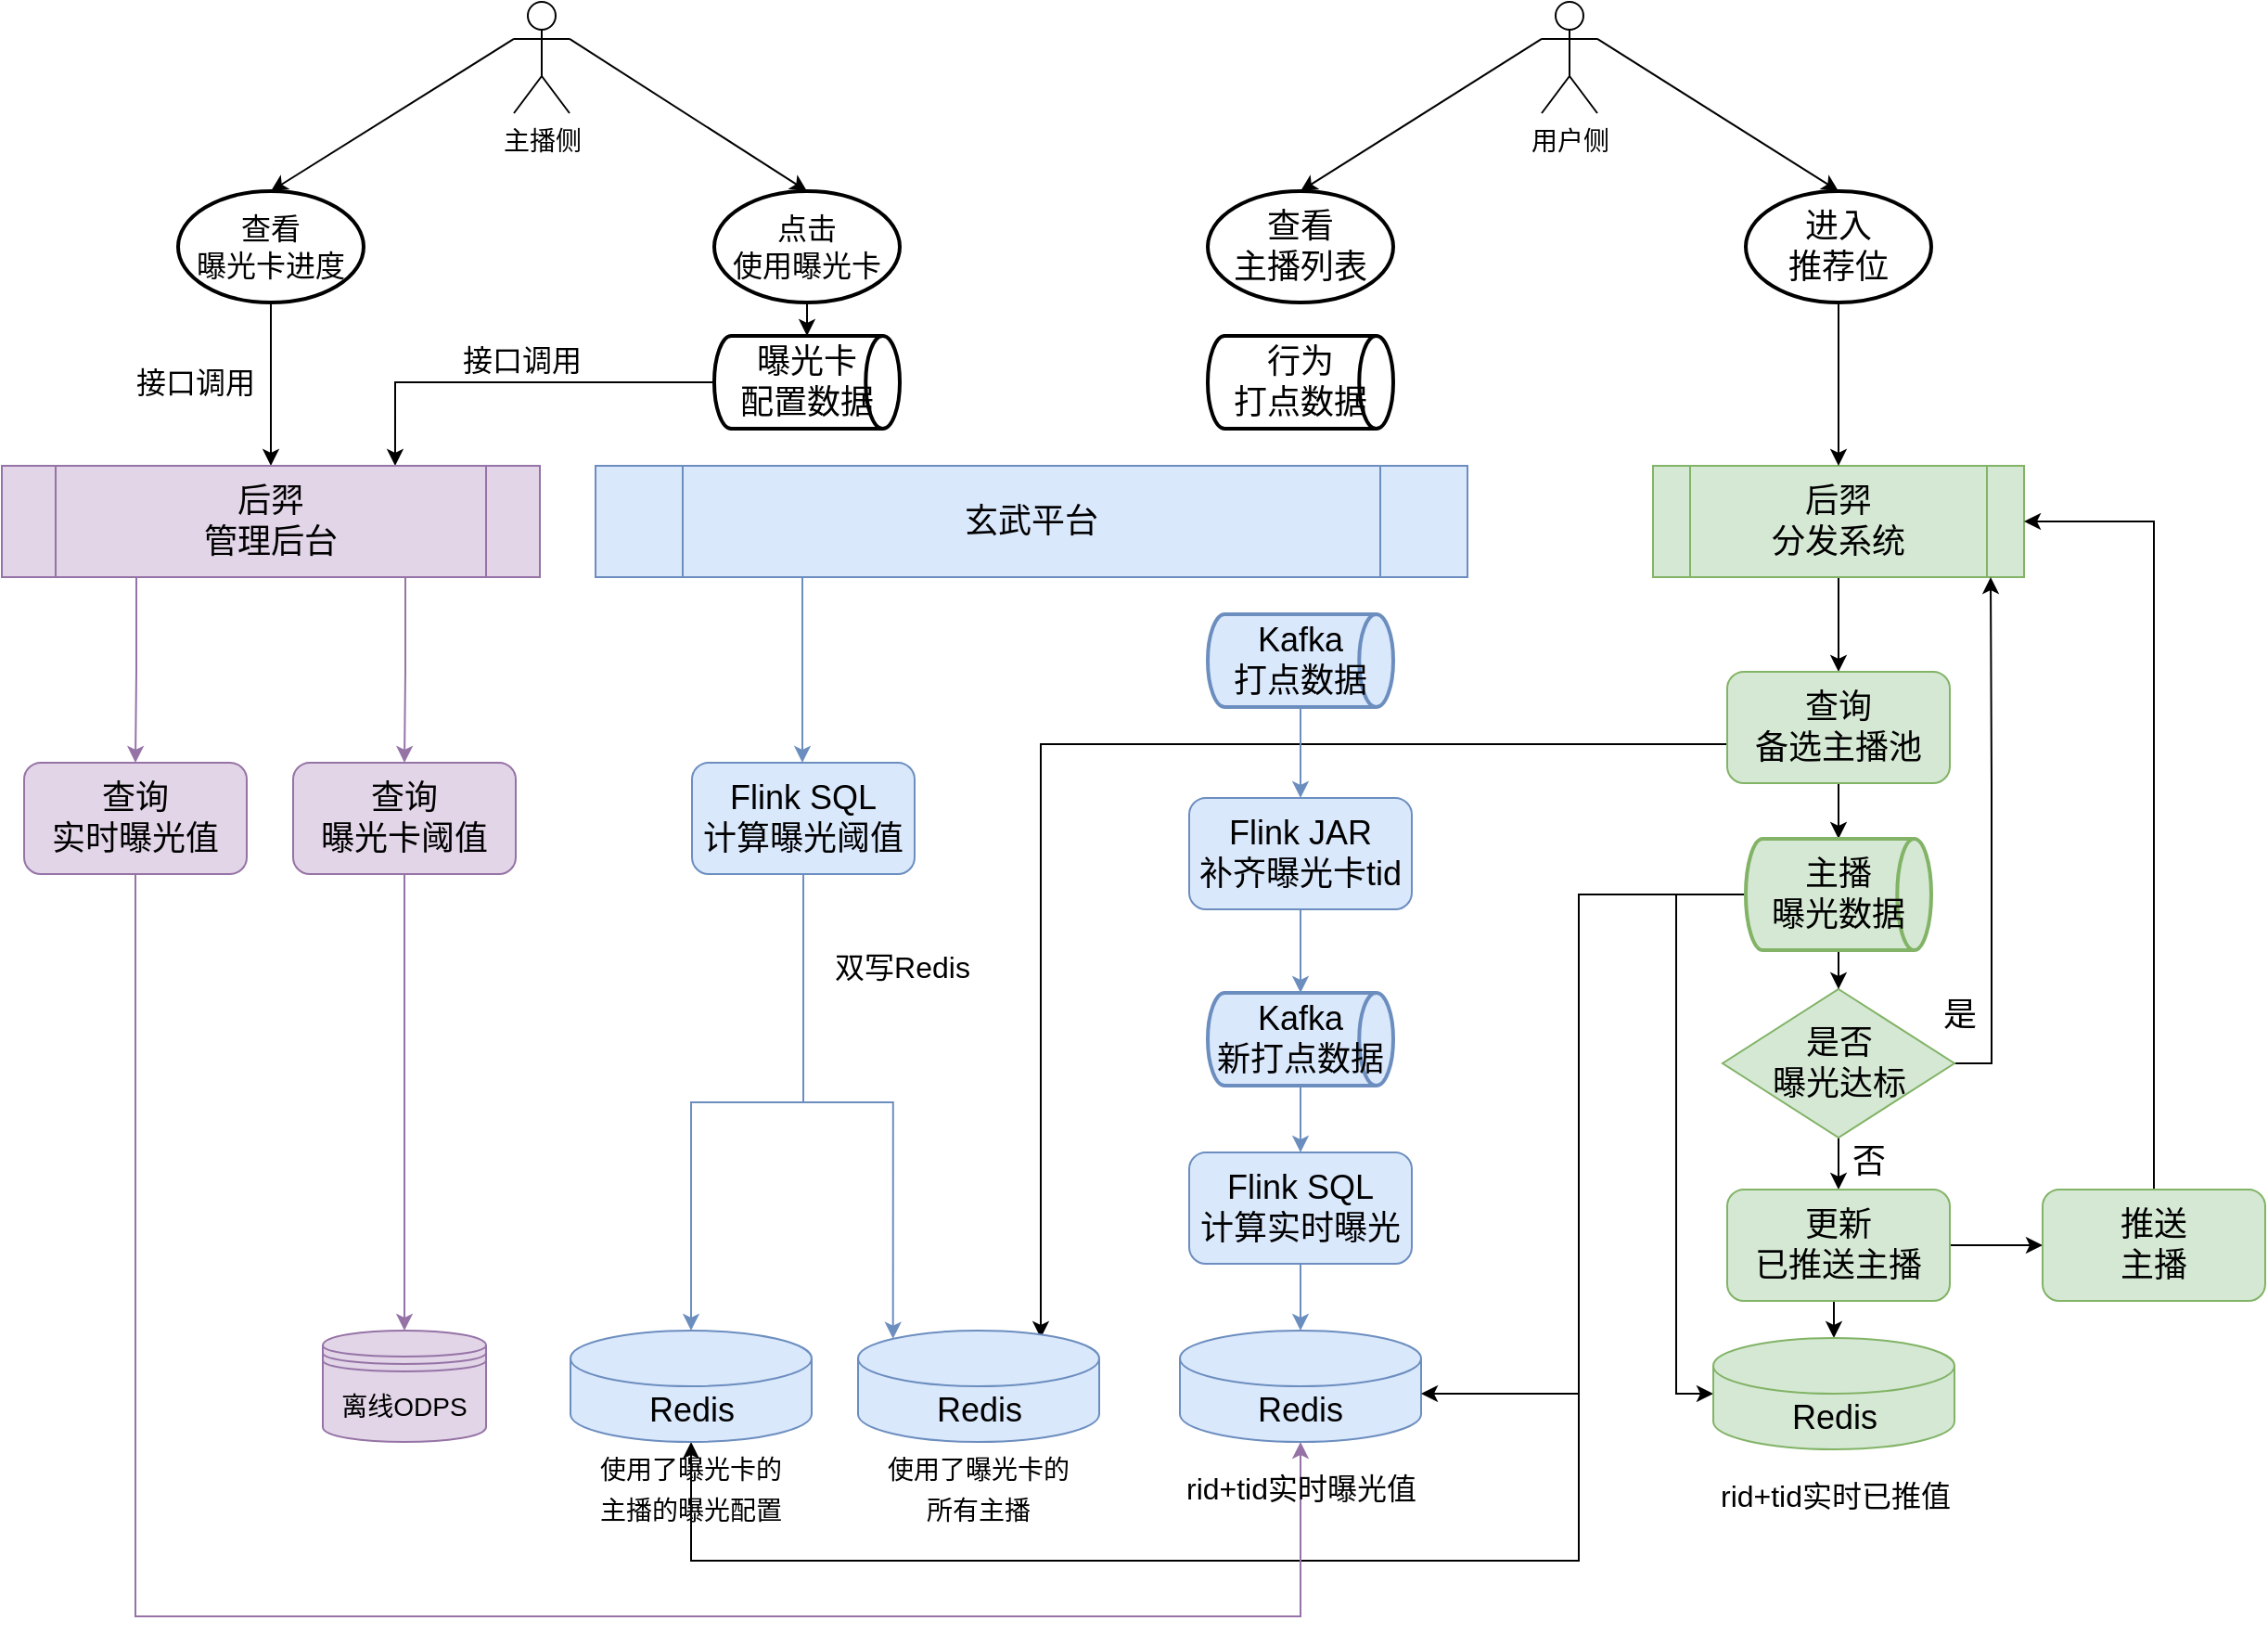 <mxfile version="18.1.2" type="github">
  <diagram id="C5RBs43oDa-KdzZeNtuy" name="Page-1">
    <mxGraphModel dx="2249" dy="708" grid="1" gridSize="10" guides="1" tooltips="1" connect="1" arrows="1" fold="1" page="1" pageScale="1" pageWidth="827" pageHeight="1169" math="0" shadow="0">
      <root>
        <mxCell id="WIyWlLk6GJQsqaUBKTNV-0" />
        <mxCell id="WIyWlLk6GJQsqaUBKTNV-1" parent="WIyWlLk6GJQsqaUBKTNV-0" />
        <mxCell id="QYNvbnqAfwnq2PlY06qU-68" style="edgeStyle=orthogonalEdgeStyle;rounded=0;orthogonalLoop=1;jettySize=auto;html=1;exitX=0;exitY=0.5;exitDx=0;exitDy=0;exitPerimeter=0;entryX=0.5;entryY=1;entryDx=0;entryDy=0;entryPerimeter=0;fontSize=16;" edge="1" parent="WIyWlLk6GJQsqaUBKTNV-1" source="QYNvbnqAfwnq2PlY06qU-36" target="QYNvbnqAfwnq2PlY06qU-10">
          <mxGeometry relative="1" as="geometry">
            <Array as="points">
              <mxPoint x="600" y="611" />
              <mxPoint x="600" y="970" />
              <mxPoint x="122" y="970" />
            </Array>
          </mxGeometry>
        </mxCell>
        <mxCell id="QYNvbnqAfwnq2PlY06qU-76" style="edgeStyle=orthogonalEdgeStyle;rounded=0;orthogonalLoop=1;jettySize=auto;html=1;exitX=0.5;exitY=1;exitDx=0;exitDy=0;fontSize=16;entryX=0.5;entryY=1;entryDx=0;entryDy=0;entryPerimeter=0;fillColor=#e1d5e7;strokeColor=#9673a6;" edge="1" parent="WIyWlLk6GJQsqaUBKTNV-1" source="QYNvbnqAfwnq2PlY06qU-73" target="QYNvbnqAfwnq2PlY06qU-13">
          <mxGeometry relative="1" as="geometry">
            <mxPoint x="451" y="880" as="targetPoint" />
            <Array as="points">
              <mxPoint x="-178" y="1000" />
              <mxPoint x="450" y="1000" />
            </Array>
          </mxGeometry>
        </mxCell>
        <mxCell id="QYNvbnqAfwnq2PlY06qU-83" style="edgeStyle=none;rounded=0;orthogonalLoop=1;jettySize=auto;html=1;exitX=1;exitY=0.333;exitDx=0;exitDy=0;exitPerimeter=0;entryX=0.5;entryY=0;entryDx=0;entryDy=0;entryPerimeter=0;fontSize=16;" edge="1" parent="WIyWlLk6GJQsqaUBKTNV-1" source="QYNvbnqAfwnq2PlY06qU-0" target="QYNvbnqAfwnq2PlY06qU-32">
          <mxGeometry relative="1" as="geometry" />
        </mxCell>
        <mxCell id="QYNvbnqAfwnq2PlY06qU-84" style="edgeStyle=none;rounded=0;orthogonalLoop=1;jettySize=auto;html=1;exitX=0;exitY=0.333;exitDx=0;exitDy=0;exitPerimeter=0;entryX=0.5;entryY=0;entryDx=0;entryDy=0;entryPerimeter=0;fontSize=16;" edge="1" parent="WIyWlLk6GJQsqaUBKTNV-1" source="QYNvbnqAfwnq2PlY06qU-0" target="QYNvbnqAfwnq2PlY06qU-34">
          <mxGeometry relative="1" as="geometry" />
        </mxCell>
        <mxCell id="QYNvbnqAfwnq2PlY06qU-0" value="&lt;font style=&quot;font-size: 14px;&quot;&gt;主播侧&lt;/font&gt;" style="shape=umlActor;verticalLabelPosition=bottom;verticalAlign=top;html=1;outlineConnect=0;" vertex="1" parent="WIyWlLk6GJQsqaUBKTNV-1">
          <mxGeometry x="26" y="130" width="30" height="60" as="geometry" />
        </mxCell>
        <mxCell id="QYNvbnqAfwnq2PlY06qU-81" style="rounded=0;orthogonalLoop=1;jettySize=auto;html=1;exitX=1;exitY=0.333;exitDx=0;exitDy=0;exitPerimeter=0;entryX=0.5;entryY=0;entryDx=0;entryDy=0;entryPerimeter=0;fontSize=16;" edge="1" parent="WIyWlLk6GJQsqaUBKTNV-1" source="QYNvbnqAfwnq2PlY06qU-1" target="QYNvbnqAfwnq2PlY06qU-31">
          <mxGeometry relative="1" as="geometry" />
        </mxCell>
        <mxCell id="QYNvbnqAfwnq2PlY06qU-82" style="edgeStyle=none;rounded=0;orthogonalLoop=1;jettySize=auto;html=1;exitX=0;exitY=0.333;exitDx=0;exitDy=0;exitPerimeter=0;entryX=0.5;entryY=0;entryDx=0;entryDy=0;entryPerimeter=0;fontSize=16;" edge="1" parent="WIyWlLk6GJQsqaUBKTNV-1" source="QYNvbnqAfwnq2PlY06qU-1" target="QYNvbnqAfwnq2PlY06qU-35">
          <mxGeometry relative="1" as="geometry" />
        </mxCell>
        <mxCell id="QYNvbnqAfwnq2PlY06qU-1" value="&lt;font style=&quot;font-size: 14px;&quot;&gt;用户侧&lt;/font&gt;" style="shape=umlActor;verticalLabelPosition=bottom;verticalAlign=top;html=1;outlineConnect=0;" vertex="1" parent="WIyWlLk6GJQsqaUBKTNV-1">
          <mxGeometry x="580" y="130" width="30" height="60" as="geometry" />
        </mxCell>
        <mxCell id="QYNvbnqAfwnq2PlY06qU-38" style="edgeStyle=orthogonalEdgeStyle;rounded=0;orthogonalLoop=1;jettySize=auto;html=1;exitX=0.5;exitY=1;exitDx=0;exitDy=0;entryX=0.5;entryY=0;entryDx=0;entryDy=0;fontSize=18;" edge="1" parent="WIyWlLk6GJQsqaUBKTNV-1" source="QYNvbnqAfwnq2PlY06qU-3" target="QYNvbnqAfwnq2PlY06qU-4">
          <mxGeometry relative="1" as="geometry" />
        </mxCell>
        <mxCell id="QYNvbnqAfwnq2PlY06qU-3" value="后羿&lt;br&gt;分发系统" style="shape=process;whiteSpace=wrap;html=1;backgroundOutline=1;fontSize=18;fillColor=#d5e8d4;strokeColor=#82b366;" vertex="1" parent="WIyWlLk6GJQsqaUBKTNV-1">
          <mxGeometry x="640" y="380" width="200" height="60" as="geometry" />
        </mxCell>
        <mxCell id="QYNvbnqAfwnq2PlY06qU-39" style="edgeStyle=orthogonalEdgeStyle;rounded=0;orthogonalLoop=1;jettySize=auto;html=1;exitX=0.5;exitY=1;exitDx=0;exitDy=0;entryX=0.5;entryY=0;entryDx=0;entryDy=0;entryPerimeter=0;fontSize=18;" edge="1" parent="WIyWlLk6GJQsqaUBKTNV-1" source="QYNvbnqAfwnq2PlY06qU-4" target="QYNvbnqAfwnq2PlY06qU-36">
          <mxGeometry relative="1" as="geometry" />
        </mxCell>
        <mxCell id="QYNvbnqAfwnq2PlY06qU-98" style="edgeStyle=orthogonalEdgeStyle;rounded=0;orthogonalLoop=1;jettySize=auto;html=1;exitX=0;exitY=0.5;exitDx=0;exitDy=0;fontSize=16;" edge="1" parent="WIyWlLk6GJQsqaUBKTNV-1" source="QYNvbnqAfwnq2PlY06qU-4">
          <mxGeometry relative="1" as="geometry">
            <mxPoint x="310" y="850" as="targetPoint" />
            <Array as="points">
              <mxPoint x="680" y="530" />
              <mxPoint x="310" y="530" />
            </Array>
          </mxGeometry>
        </mxCell>
        <mxCell id="QYNvbnqAfwnq2PlY06qU-4" value="&lt;span style=&quot;font-size: 18px;&quot;&gt;查询&lt;br&gt;备选主播池&lt;/span&gt;" style="rounded=1;whiteSpace=wrap;html=1;fontSize=14;fillColor=#d5e8d4;strokeColor=#82b366;" vertex="1" parent="WIyWlLk6GJQsqaUBKTNV-1">
          <mxGeometry x="680" y="491" width="120" height="60" as="geometry" />
        </mxCell>
        <mxCell id="QYNvbnqAfwnq2PlY06qU-7" value="" style="group;" vertex="1" connectable="0" parent="WIyWlLk6GJQsqaUBKTNV-1">
          <mxGeometry x="209" y="846" width="135" height="100" as="geometry" />
        </mxCell>
        <mxCell id="QYNvbnqAfwnq2PlY06qU-5" value="Redis" style="shape=cylinder3;whiteSpace=wrap;html=1;boundedLbl=1;backgroundOutline=1;size=15;fontSize=18;fillColor=#dae8fc;strokeColor=#6c8ebf;" vertex="1" parent="QYNvbnqAfwnq2PlY06qU-7">
          <mxGeometry x="2.5" width="130" height="60" as="geometry" />
        </mxCell>
        <mxCell id="QYNvbnqAfwnq2PlY06qU-6" value="&lt;font style=&quot;font-size: 14px;&quot;&gt;使用了曝光卡的&lt;br&gt;所有主播&lt;/font&gt;" style="text;html=1;align=center;verticalAlign=middle;whiteSpace=wrap;rounded=0;fontSize=18;" vertex="1" parent="QYNvbnqAfwnq2PlY06qU-7">
          <mxGeometry y="70" width="135" height="30" as="geometry" />
        </mxCell>
        <mxCell id="QYNvbnqAfwnq2PlY06qU-9" value="" style="group;" vertex="1" connectable="0" parent="WIyWlLk6GJQsqaUBKTNV-1">
          <mxGeometry x="54" y="846" width="135" height="100" as="geometry" />
        </mxCell>
        <mxCell id="QYNvbnqAfwnq2PlY06qU-10" value="Redis" style="shape=cylinder3;whiteSpace=wrap;html=1;boundedLbl=1;backgroundOutline=1;size=15;fontSize=18;fillColor=#dae8fc;strokeColor=#6c8ebf;" vertex="1" parent="QYNvbnqAfwnq2PlY06qU-9">
          <mxGeometry x="2.5" width="130" height="60" as="geometry" />
        </mxCell>
        <mxCell id="QYNvbnqAfwnq2PlY06qU-11" value="&lt;font style=&quot;font-size: 14px;&quot;&gt;使用了曝光卡的&lt;br&gt;主播的曝光配置&lt;/font&gt;" style="text;html=1;strokeColor=none;fillColor=none;align=center;verticalAlign=middle;whiteSpace=wrap;rounded=0;fontSize=18;" vertex="1" parent="QYNvbnqAfwnq2PlY06qU-9">
          <mxGeometry y="70" width="135" height="30" as="geometry" />
        </mxCell>
        <mxCell id="QYNvbnqAfwnq2PlY06qU-12" value="" style="group;" vertex="1" connectable="0" parent="WIyWlLk6GJQsqaUBKTNV-1">
          <mxGeometry x="382.5" y="846" width="135" height="100" as="geometry" />
        </mxCell>
        <mxCell id="QYNvbnqAfwnq2PlY06qU-13" value="Redis" style="shape=cylinder3;whiteSpace=wrap;html=1;boundedLbl=1;backgroundOutline=1;size=15;fontSize=18;fillColor=#dae8fc;strokeColor=#6c8ebf;" vertex="1" parent="QYNvbnqAfwnq2PlY06qU-12">
          <mxGeometry x="2.5" width="130" height="60" as="geometry" />
        </mxCell>
        <mxCell id="QYNvbnqAfwnq2PlY06qU-14" value="&lt;font style=&quot;font-size: 16px;&quot;&gt;rid+tid实时曝光值&lt;/font&gt;" style="text;html=1;align=center;verticalAlign=middle;whiteSpace=wrap;rounded=0;fontSize=18;" vertex="1" parent="QYNvbnqAfwnq2PlY06qU-12">
          <mxGeometry x="0.5" y="70" width="135" height="30" as="geometry" />
        </mxCell>
        <mxCell id="QYNvbnqAfwnq2PlY06qU-41" style="edgeStyle=orthogonalEdgeStyle;rounded=0;orthogonalLoop=1;jettySize=auto;html=1;exitX=0.5;exitY=1;exitDx=0;exitDy=0;fontSize=18;" edge="1" parent="WIyWlLk6GJQsqaUBKTNV-1" source="QYNvbnqAfwnq2PlY06qU-15" target="QYNvbnqAfwnq2PlY06qU-16">
          <mxGeometry relative="1" as="geometry" />
        </mxCell>
        <mxCell id="QYNvbnqAfwnq2PlY06qU-49" style="edgeStyle=orthogonalEdgeStyle;rounded=0;orthogonalLoop=1;jettySize=auto;html=1;exitX=1;exitY=0.5;exitDx=0;exitDy=0;entryX=0.91;entryY=1;entryDx=0;entryDy=0;entryPerimeter=0;fontSize=18;" edge="1" parent="WIyWlLk6GJQsqaUBKTNV-1" source="QYNvbnqAfwnq2PlY06qU-15" target="QYNvbnqAfwnq2PlY06qU-3">
          <mxGeometry relative="1" as="geometry" />
        </mxCell>
        <mxCell id="QYNvbnqAfwnq2PlY06qU-15" value="&lt;font style=&quot;font-size: 18px;&quot;&gt;是否&lt;br&gt;曝光达标&lt;/font&gt;" style="rhombus;whiteSpace=wrap;html=1;fontSize=14;fillColor=#d5e8d4;strokeColor=#82b366;" vertex="1" parent="WIyWlLk6GJQsqaUBKTNV-1">
          <mxGeometry x="677.5" y="662" width="125" height="80" as="geometry" />
        </mxCell>
        <mxCell id="QYNvbnqAfwnq2PlY06qU-94" style="edgeStyle=orthogonalEdgeStyle;rounded=0;orthogonalLoop=1;jettySize=auto;html=1;exitX=1;exitY=0.5;exitDx=0;exitDy=0;entryX=0;entryY=0.5;entryDx=0;entryDy=0;fontSize=16;" edge="1" parent="WIyWlLk6GJQsqaUBKTNV-1" source="QYNvbnqAfwnq2PlY06qU-16" target="QYNvbnqAfwnq2PlY06qU-17">
          <mxGeometry relative="1" as="geometry" />
        </mxCell>
        <mxCell id="QYNvbnqAfwnq2PlY06qU-96" style="edgeStyle=orthogonalEdgeStyle;rounded=0;orthogonalLoop=1;jettySize=auto;html=1;exitX=0.5;exitY=1;exitDx=0;exitDy=0;entryX=0.5;entryY=0;entryDx=0;entryDy=0;entryPerimeter=0;fontSize=16;" edge="1" parent="WIyWlLk6GJQsqaUBKTNV-1" source="QYNvbnqAfwnq2PlY06qU-16" target="QYNvbnqAfwnq2PlY06qU-92">
          <mxGeometry relative="1" as="geometry" />
        </mxCell>
        <mxCell id="QYNvbnqAfwnq2PlY06qU-16" value="&lt;span style=&quot;font-size: 18px;&quot;&gt;更新&lt;br&gt;&lt;/span&gt;&lt;span style=&quot;font-size: 18px;&quot;&gt;已推送主播&lt;/span&gt;" style="rounded=1;whiteSpace=wrap;html=1;fontSize=14;fillColor=#d5e8d4;strokeColor=#82b366;" vertex="1" parent="WIyWlLk6GJQsqaUBKTNV-1">
          <mxGeometry x="680" y="770" width="120" height="60" as="geometry" />
        </mxCell>
        <mxCell id="QYNvbnqAfwnq2PlY06qU-95" style="edgeStyle=orthogonalEdgeStyle;rounded=0;orthogonalLoop=1;jettySize=auto;html=1;exitX=0.5;exitY=0;exitDx=0;exitDy=0;entryX=1;entryY=0.5;entryDx=0;entryDy=0;fontSize=16;" edge="1" parent="WIyWlLk6GJQsqaUBKTNV-1" source="QYNvbnqAfwnq2PlY06qU-17" target="QYNvbnqAfwnq2PlY06qU-3">
          <mxGeometry relative="1" as="geometry" />
        </mxCell>
        <mxCell id="QYNvbnqAfwnq2PlY06qU-17" value="&lt;span style=&quot;font-size: 18px;&quot;&gt;推送&lt;br&gt;主播&lt;/span&gt;" style="rounded=1;whiteSpace=wrap;html=1;fontSize=14;fillColor=#d5e8d4;strokeColor=#82b366;" vertex="1" parent="WIyWlLk6GJQsqaUBKTNV-1">
          <mxGeometry x="850" y="770" width="120" height="60" as="geometry" />
        </mxCell>
        <mxCell id="QYNvbnqAfwnq2PlY06qU-52" style="edgeStyle=orthogonalEdgeStyle;rounded=0;orthogonalLoop=1;jettySize=auto;html=1;exitX=0.5;exitY=1;exitDx=0;exitDy=0;entryX=0.5;entryY=0;entryDx=0;entryDy=0;entryPerimeter=0;fontSize=18;fillColor=#dae8fc;strokeColor=#6c8ebf;" edge="1" parent="WIyWlLk6GJQsqaUBKTNV-1" source="QYNvbnqAfwnq2PlY06qU-20" target="QYNvbnqAfwnq2PlY06qU-48">
          <mxGeometry relative="1" as="geometry" />
        </mxCell>
        <mxCell id="QYNvbnqAfwnq2PlY06qU-20" value="&lt;span style=&quot;font-size: 18px;&quot;&gt;Flink JAR&lt;br&gt;补齐曝光卡tid&lt;br&gt;&lt;/span&gt;" style="rounded=1;whiteSpace=wrap;html=1;fontSize=14;fillColor=#dae8fc;strokeColor=#6c8ebf;" vertex="1" parent="WIyWlLk6GJQsqaUBKTNV-1">
          <mxGeometry x="390" y="559" width="120" height="60" as="geometry" />
        </mxCell>
        <mxCell id="QYNvbnqAfwnq2PlY06qU-54" style="edgeStyle=orthogonalEdgeStyle;rounded=0;orthogonalLoop=1;jettySize=auto;html=1;exitX=0.5;exitY=1;exitDx=0;exitDy=0;entryX=0.5;entryY=0;entryDx=0;entryDy=0;entryPerimeter=0;fontSize=18;fillColor=#dae8fc;strokeColor=#6c8ebf;" edge="1" parent="WIyWlLk6GJQsqaUBKTNV-1" source="QYNvbnqAfwnq2PlY06qU-22" target="QYNvbnqAfwnq2PlY06qU-13">
          <mxGeometry relative="1" as="geometry" />
        </mxCell>
        <mxCell id="QYNvbnqAfwnq2PlY06qU-22" value="&lt;span style=&quot;font-size: 18px;&quot;&gt;Flink SQL&lt;br&gt;计算实时曝光&lt;br&gt;&lt;/span&gt;" style="rounded=1;whiteSpace=wrap;html=1;fontSize=14;fillColor=#dae8fc;strokeColor=#6c8ebf;" vertex="1" parent="WIyWlLk6GJQsqaUBKTNV-1">
          <mxGeometry x="390" y="750" width="120" height="60" as="geometry" />
        </mxCell>
        <mxCell id="QYNvbnqAfwnq2PlY06qU-26" value="&lt;font style=&quot;font-size: 14px;&quot;&gt;离线ODPS&lt;/font&gt;" style="shape=datastore;whiteSpace=wrap;html=1;fontSize=18;fillColor=#e1d5e7;strokeColor=#9673a6;" vertex="1" parent="WIyWlLk6GJQsqaUBKTNV-1">
          <mxGeometry x="-77" y="846" width="88" height="60" as="geometry" />
        </mxCell>
        <mxCell id="QYNvbnqAfwnq2PlY06qU-60" style="edgeStyle=orthogonalEdgeStyle;rounded=0;orthogonalLoop=1;jettySize=auto;html=1;exitX=0.25;exitY=1;exitDx=0;exitDy=0;fontSize=16;fillColor=#dae8fc;strokeColor=#6c8ebf;" edge="1" parent="WIyWlLk6GJQsqaUBKTNV-1" target="QYNvbnqAfwnq2PlY06qU-57">
          <mxGeometry relative="1" as="geometry">
            <mxPoint x="181.5" y="440" as="sourcePoint" />
          </mxGeometry>
        </mxCell>
        <mxCell id="QYNvbnqAfwnq2PlY06qU-29" value="玄武平台" style="shape=process;whiteSpace=wrap;html=1;backgroundOutline=1;fontSize=18;fillColor=#dae8fc;strokeColor=#6c8ebf;" vertex="1" parent="WIyWlLk6GJQsqaUBKTNV-1">
          <mxGeometry x="70" y="380" width="470" height="60" as="geometry" />
        </mxCell>
        <mxCell id="QYNvbnqAfwnq2PlY06qU-37" style="edgeStyle=orthogonalEdgeStyle;rounded=0;orthogonalLoop=1;jettySize=auto;html=1;exitX=0.5;exitY=1;exitDx=0;exitDy=0;exitPerimeter=0;fontSize=18;" edge="1" parent="WIyWlLk6GJQsqaUBKTNV-1" source="QYNvbnqAfwnq2PlY06qU-31" target="QYNvbnqAfwnq2PlY06qU-3">
          <mxGeometry relative="1" as="geometry" />
        </mxCell>
        <mxCell id="QYNvbnqAfwnq2PlY06qU-31" value="&lt;font style=&quot;font-size: 18px;&quot;&gt;进入&lt;br&gt;推荐位&lt;/font&gt;" style="strokeWidth=2;html=1;shape=mxgraph.flowchart.start_1;whiteSpace=wrap;fontSize=14;" vertex="1" parent="WIyWlLk6GJQsqaUBKTNV-1">
          <mxGeometry x="690" y="232" width="100" height="60" as="geometry" />
        </mxCell>
        <mxCell id="QYNvbnqAfwnq2PlY06qU-61" style="edgeStyle=orthogonalEdgeStyle;rounded=0;orthogonalLoop=1;jettySize=auto;html=1;exitX=0.5;exitY=1;exitDx=0;exitDy=0;exitPerimeter=0;fontSize=16;" edge="1" parent="WIyWlLk6GJQsqaUBKTNV-1" source="QYNvbnqAfwnq2PlY06qU-32" target="QYNvbnqAfwnq2PlY06qU-55">
          <mxGeometry relative="1" as="geometry" />
        </mxCell>
        <mxCell id="QYNvbnqAfwnq2PlY06qU-32" value="&lt;font style=&quot;font-size: 16px;&quot;&gt;点击&lt;br style=&quot;&quot;&gt;使用曝光卡&lt;/font&gt;" style="strokeWidth=2;html=1;shape=mxgraph.flowchart.start_1;whiteSpace=wrap;fontSize=14;" vertex="1" parent="WIyWlLk6GJQsqaUBKTNV-1">
          <mxGeometry x="134" y="232" width="100" height="60" as="geometry" />
        </mxCell>
        <mxCell id="QYNvbnqAfwnq2PlY06qU-87" style="edgeStyle=orthogonalEdgeStyle;rounded=0;orthogonalLoop=1;jettySize=auto;html=1;exitX=0.5;exitY=1;exitDx=0;exitDy=0;exitPerimeter=0;fontSize=16;" edge="1" parent="WIyWlLk6GJQsqaUBKTNV-1" source="QYNvbnqAfwnq2PlY06qU-34" target="QYNvbnqAfwnq2PlY06qU-69">
          <mxGeometry relative="1" as="geometry" />
        </mxCell>
        <mxCell id="QYNvbnqAfwnq2PlY06qU-34" value="&lt;font style=&quot;font-size: 16px;&quot;&gt;查看&lt;br style=&quot;&quot;&gt;曝光卡进度&lt;/font&gt;" style="strokeWidth=2;html=1;shape=mxgraph.flowchart.start_1;whiteSpace=wrap;fontSize=14;" vertex="1" parent="WIyWlLk6GJQsqaUBKTNV-1">
          <mxGeometry x="-155" y="232" width="100" height="60" as="geometry" />
        </mxCell>
        <mxCell id="QYNvbnqAfwnq2PlY06qU-35" value="&lt;font style=&quot;font-size: 18px;&quot;&gt;查看&lt;br&gt;主播列表&lt;br&gt;&lt;/font&gt;" style="strokeWidth=2;html=1;shape=mxgraph.flowchart.start_1;whiteSpace=wrap;fontSize=14;" vertex="1" parent="WIyWlLk6GJQsqaUBKTNV-1">
          <mxGeometry x="400" y="232" width="100" height="60" as="geometry" />
        </mxCell>
        <mxCell id="QYNvbnqAfwnq2PlY06qU-40" style="edgeStyle=orthogonalEdgeStyle;rounded=0;orthogonalLoop=1;jettySize=auto;html=1;exitX=0.5;exitY=1;exitDx=0;exitDy=0;exitPerimeter=0;entryX=0.5;entryY=0;entryDx=0;entryDy=0;fontSize=18;" edge="1" parent="WIyWlLk6GJQsqaUBKTNV-1" source="QYNvbnqAfwnq2PlY06qU-36" target="QYNvbnqAfwnq2PlY06qU-15">
          <mxGeometry relative="1" as="geometry" />
        </mxCell>
        <mxCell id="QYNvbnqAfwnq2PlY06qU-66" style="edgeStyle=orthogonalEdgeStyle;rounded=0;orthogonalLoop=1;jettySize=auto;html=1;exitX=0;exitY=0.5;exitDx=0;exitDy=0;exitPerimeter=0;fontSize=16;" edge="1" parent="WIyWlLk6GJQsqaUBKTNV-1" source="QYNvbnqAfwnq2PlY06qU-36">
          <mxGeometry relative="1" as="geometry">
            <mxPoint x="515" y="880" as="targetPoint" />
            <Array as="points">
              <mxPoint x="600" y="611" />
              <mxPoint x="600" y="880" />
            </Array>
          </mxGeometry>
        </mxCell>
        <mxCell id="QYNvbnqAfwnq2PlY06qU-97" style="edgeStyle=orthogonalEdgeStyle;rounded=0;orthogonalLoop=1;jettySize=auto;html=1;exitX=0;exitY=0.5;exitDx=0;exitDy=0;exitPerimeter=0;entryX=0;entryY=0.5;entryDx=0;entryDy=0;entryPerimeter=0;fontSize=16;" edge="1" parent="WIyWlLk6GJQsqaUBKTNV-1" source="QYNvbnqAfwnq2PlY06qU-36" target="QYNvbnqAfwnq2PlY06qU-92">
          <mxGeometry relative="1" as="geometry" />
        </mxCell>
        <mxCell id="QYNvbnqAfwnq2PlY06qU-36" value="&lt;font style=&quot;font-size: 18px;&quot;&gt;主播&lt;br&gt;曝光数据&lt;/font&gt;" style="strokeWidth=2;html=1;shape=mxgraph.flowchart.direct_data;whiteSpace=wrap;fontSize=16;fillColor=#d5e8d4;strokeColor=#82b366;" vertex="1" parent="WIyWlLk6GJQsqaUBKTNV-1">
          <mxGeometry x="690" y="581" width="100" height="60" as="geometry" />
        </mxCell>
        <mxCell id="QYNvbnqAfwnq2PlY06qU-45" value="否" style="text;html=1;align=center;verticalAlign=middle;resizable=0;points=[];autosize=1;strokeColor=none;fillColor=none;fontSize=18;" vertex="1" parent="WIyWlLk6GJQsqaUBKTNV-1">
          <mxGeometry x="741" y="740" width="30" height="30" as="geometry" />
        </mxCell>
        <mxCell id="QYNvbnqAfwnq2PlY06qU-46" value="是" style="text;html=1;align=center;verticalAlign=middle;resizable=0;points=[];autosize=1;strokeColor=none;fillColor=none;fontSize=18;" vertex="1" parent="WIyWlLk6GJQsqaUBKTNV-1">
          <mxGeometry x="790" y="661" width="30" height="30" as="geometry" />
        </mxCell>
        <mxCell id="QYNvbnqAfwnq2PlY06qU-51" style="edgeStyle=orthogonalEdgeStyle;rounded=0;orthogonalLoop=1;jettySize=auto;html=1;exitX=0.5;exitY=1;exitDx=0;exitDy=0;exitPerimeter=0;entryX=0.5;entryY=0;entryDx=0;entryDy=0;fontSize=18;fillColor=#dae8fc;strokeColor=#6c8ebf;" edge="1" parent="WIyWlLk6GJQsqaUBKTNV-1" source="QYNvbnqAfwnq2PlY06qU-47" target="QYNvbnqAfwnq2PlY06qU-20">
          <mxGeometry relative="1" as="geometry" />
        </mxCell>
        <mxCell id="QYNvbnqAfwnq2PlY06qU-47" value="&lt;span style=&quot;font-size: 18px;&quot;&gt;Kafka&lt;br&gt;打点数据&lt;/span&gt;" style="strokeWidth=2;html=1;shape=mxgraph.flowchart.direct_data;whiteSpace=wrap;fontSize=16;fillColor=#dae8fc;strokeColor=#6c8ebf;" vertex="1" parent="WIyWlLk6GJQsqaUBKTNV-1">
          <mxGeometry x="400" y="460" width="100" height="50" as="geometry" />
        </mxCell>
        <mxCell id="QYNvbnqAfwnq2PlY06qU-53" style="edgeStyle=orthogonalEdgeStyle;rounded=0;orthogonalLoop=1;jettySize=auto;html=1;exitX=0.5;exitY=1;exitDx=0;exitDy=0;exitPerimeter=0;entryX=0.5;entryY=0;entryDx=0;entryDy=0;fontSize=18;fillColor=#dae8fc;strokeColor=#6c8ebf;" edge="1" parent="WIyWlLk6GJQsqaUBKTNV-1" source="QYNvbnqAfwnq2PlY06qU-48" target="QYNvbnqAfwnq2PlY06qU-22">
          <mxGeometry relative="1" as="geometry" />
        </mxCell>
        <mxCell id="QYNvbnqAfwnq2PlY06qU-48" value="&lt;span style=&quot;font-size: 18px;&quot;&gt;Kafka&lt;br&gt;新打点数据&lt;/span&gt;" style="strokeWidth=2;html=1;shape=mxgraph.flowchart.direct_data;whiteSpace=wrap;fontSize=16;fillColor=#dae8fc;strokeColor=#6c8ebf;" vertex="1" parent="WIyWlLk6GJQsqaUBKTNV-1">
          <mxGeometry x="400" y="664" width="100" height="50" as="geometry" />
        </mxCell>
        <mxCell id="QYNvbnqAfwnq2PlY06qU-85" style="edgeStyle=orthogonalEdgeStyle;rounded=0;orthogonalLoop=1;jettySize=auto;html=1;exitX=0;exitY=0.5;exitDx=0;exitDy=0;exitPerimeter=0;entryX=0.731;entryY=0;entryDx=0;entryDy=0;entryPerimeter=0;fontSize=16;" edge="1" parent="WIyWlLk6GJQsqaUBKTNV-1" source="QYNvbnqAfwnq2PlY06qU-55" target="QYNvbnqAfwnq2PlY06qU-69">
          <mxGeometry relative="1" as="geometry" />
        </mxCell>
        <mxCell id="QYNvbnqAfwnq2PlY06qU-55" value="&lt;span style=&quot;font-size: 18px;&quot;&gt;曝光卡&lt;br&gt;配置数据&lt;/span&gt;" style="strokeWidth=2;html=1;shape=mxgraph.flowchart.direct_data;whiteSpace=wrap;fontSize=16;" vertex="1" parent="WIyWlLk6GJQsqaUBKTNV-1">
          <mxGeometry x="134" y="310" width="100" height="50" as="geometry" />
        </mxCell>
        <mxCell id="QYNvbnqAfwnq2PlY06qU-56" value="&lt;span style=&quot;font-size: 18px;&quot;&gt;行为&lt;br&gt;打点数据&lt;/span&gt;" style="strokeWidth=2;html=1;shape=mxgraph.flowchart.direct_data;whiteSpace=wrap;fontSize=16;" vertex="1" parent="WIyWlLk6GJQsqaUBKTNV-1">
          <mxGeometry x="400" y="310" width="100" height="50" as="geometry" />
        </mxCell>
        <mxCell id="QYNvbnqAfwnq2PlY06qU-58" style="edgeStyle=orthogonalEdgeStyle;rounded=0;orthogonalLoop=1;jettySize=auto;html=1;exitX=0.5;exitY=1;exitDx=0;exitDy=0;fontSize=16;fillColor=#dae8fc;strokeColor=#6c8ebf;" edge="1" parent="WIyWlLk6GJQsqaUBKTNV-1" source="QYNvbnqAfwnq2PlY06qU-57" target="QYNvbnqAfwnq2PlY06qU-10">
          <mxGeometry relative="1" as="geometry" />
        </mxCell>
        <mxCell id="QYNvbnqAfwnq2PlY06qU-59" style="edgeStyle=orthogonalEdgeStyle;rounded=0;orthogonalLoop=1;jettySize=auto;html=1;exitX=0.5;exitY=1;exitDx=0;exitDy=0;entryX=0.145;entryY=0;entryDx=0;entryDy=4.35;entryPerimeter=0;fontSize=16;fillColor=#dae8fc;strokeColor=#6c8ebf;" edge="1" parent="WIyWlLk6GJQsqaUBKTNV-1" source="QYNvbnqAfwnq2PlY06qU-57" target="QYNvbnqAfwnq2PlY06qU-5">
          <mxGeometry relative="1" as="geometry" />
        </mxCell>
        <mxCell id="QYNvbnqAfwnq2PlY06qU-57" value="&lt;span style=&quot;font-size: 18px;&quot;&gt;Flink SQL&lt;br&gt;计算曝光阈值&lt;br&gt;&lt;/span&gt;" style="rounded=1;whiteSpace=wrap;html=1;fontSize=14;fillColor=#dae8fc;strokeColor=#6c8ebf;" vertex="1" parent="WIyWlLk6GJQsqaUBKTNV-1">
          <mxGeometry x="122" y="540" width="120" height="60" as="geometry" />
        </mxCell>
        <mxCell id="QYNvbnqAfwnq2PlY06qU-64" value="双写Redis" style="text;html=1;align=center;verticalAlign=middle;resizable=0;points=[];autosize=1;fontSize=16;" vertex="1" parent="WIyWlLk6GJQsqaUBKTNV-1">
          <mxGeometry x="190" y="640" width="90" height="20" as="geometry" />
        </mxCell>
        <mxCell id="QYNvbnqAfwnq2PlY06qU-89" style="edgeStyle=orthogonalEdgeStyle;rounded=0;orthogonalLoop=1;jettySize=auto;html=1;exitX=0.25;exitY=1;exitDx=0;exitDy=0;entryX=0.5;entryY=0;entryDx=0;entryDy=0;fontSize=16;fillColor=#e1d5e7;strokeColor=#9673a6;" edge="1" parent="WIyWlLk6GJQsqaUBKTNV-1" source="QYNvbnqAfwnq2PlY06qU-69" target="QYNvbnqAfwnq2PlY06qU-73">
          <mxGeometry relative="1" as="geometry" />
        </mxCell>
        <mxCell id="QYNvbnqAfwnq2PlY06qU-90" style="edgeStyle=orthogonalEdgeStyle;rounded=0;orthogonalLoop=1;jettySize=auto;html=1;exitX=0.75;exitY=1;exitDx=0;exitDy=0;fontSize=16;fillColor=#e1d5e7;strokeColor=#9673a6;" edge="1" parent="WIyWlLk6GJQsqaUBKTNV-1" source="QYNvbnqAfwnq2PlY06qU-69" target="QYNvbnqAfwnq2PlY06qU-70">
          <mxGeometry relative="1" as="geometry" />
        </mxCell>
        <mxCell id="QYNvbnqAfwnq2PlY06qU-69" value="后羿&lt;br&gt;管理后台" style="shape=process;whiteSpace=wrap;html=1;backgroundOutline=1;fontSize=18;fillColor=#e1d5e7;strokeColor=#9673a6;" vertex="1" parent="WIyWlLk6GJQsqaUBKTNV-1">
          <mxGeometry x="-250" y="380" width="290" height="60" as="geometry" />
        </mxCell>
        <mxCell id="QYNvbnqAfwnq2PlY06qU-74" style="edgeStyle=orthogonalEdgeStyle;rounded=0;orthogonalLoop=1;jettySize=auto;html=1;exitX=0.5;exitY=1;exitDx=0;exitDy=0;fontSize=16;fillColor=#e1d5e7;strokeColor=#9673a6;" edge="1" parent="WIyWlLk6GJQsqaUBKTNV-1" source="QYNvbnqAfwnq2PlY06qU-70" target="QYNvbnqAfwnq2PlY06qU-26">
          <mxGeometry relative="1" as="geometry" />
        </mxCell>
        <mxCell id="QYNvbnqAfwnq2PlY06qU-70" value="&lt;span style=&quot;font-size: 18px;&quot;&gt;查询&lt;br&gt;曝光卡阈值&lt;br&gt;&lt;/span&gt;" style="rounded=1;whiteSpace=wrap;html=1;fontSize=14;fillColor=#e1d5e7;strokeColor=#9673a6;" vertex="1" parent="WIyWlLk6GJQsqaUBKTNV-1">
          <mxGeometry x="-93" y="540" width="120" height="60" as="geometry" />
        </mxCell>
        <mxCell id="QYNvbnqAfwnq2PlY06qU-73" value="&lt;span style=&quot;font-size: 18px;&quot;&gt;查询&lt;br&gt;实时曝光值&lt;br&gt;&lt;/span&gt;" style="rounded=1;whiteSpace=wrap;html=1;fontSize=14;fillColor=#e1d5e7;strokeColor=#9673a6;" vertex="1" parent="WIyWlLk6GJQsqaUBKTNV-1">
          <mxGeometry x="-238" y="540" width="120" height="60" as="geometry" />
        </mxCell>
        <mxCell id="QYNvbnqAfwnq2PlY06qU-86" value="接口调用" style="text;html=1;align=center;verticalAlign=middle;resizable=0;points=[];autosize=1;strokeColor=none;fillColor=none;fontSize=16;" vertex="1" parent="WIyWlLk6GJQsqaUBKTNV-1">
          <mxGeometry x="-10" y="313" width="80" height="20" as="geometry" />
        </mxCell>
        <mxCell id="QYNvbnqAfwnq2PlY06qU-88" value="接口调用" style="text;html=1;align=center;verticalAlign=middle;resizable=0;points=[];autosize=1;strokeColor=none;fillColor=none;fontSize=16;" vertex="1" parent="WIyWlLk6GJQsqaUBKTNV-1">
          <mxGeometry x="-186" y="325" width="80" height="20" as="geometry" />
        </mxCell>
        <mxCell id="QYNvbnqAfwnq2PlY06qU-91" value="" style="group;" vertex="1" connectable="0" parent="WIyWlLk6GJQsqaUBKTNV-1">
          <mxGeometry x="670" y="850" width="135" height="100" as="geometry" />
        </mxCell>
        <mxCell id="QYNvbnqAfwnq2PlY06qU-92" value="Redis" style="shape=cylinder3;whiteSpace=wrap;html=1;boundedLbl=1;backgroundOutline=1;size=15;fontSize=18;fillColor=#d5e8d4;strokeColor=#82b366;" vertex="1" parent="QYNvbnqAfwnq2PlY06qU-91">
          <mxGeometry x="2.5" width="130" height="60" as="geometry" />
        </mxCell>
        <mxCell id="QYNvbnqAfwnq2PlY06qU-93" value="&lt;font style=&quot;font-size: 16px;&quot;&gt;rid+tid实时已推值&lt;/font&gt;" style="text;html=1;strokeColor=none;fillColor=none;align=center;verticalAlign=middle;whiteSpace=wrap;rounded=0;fontSize=18;" vertex="1" parent="QYNvbnqAfwnq2PlY06qU-91">
          <mxGeometry x="0.5" y="70" width="135" height="30" as="geometry" />
        </mxCell>
      </root>
    </mxGraphModel>
  </diagram>
</mxfile>
